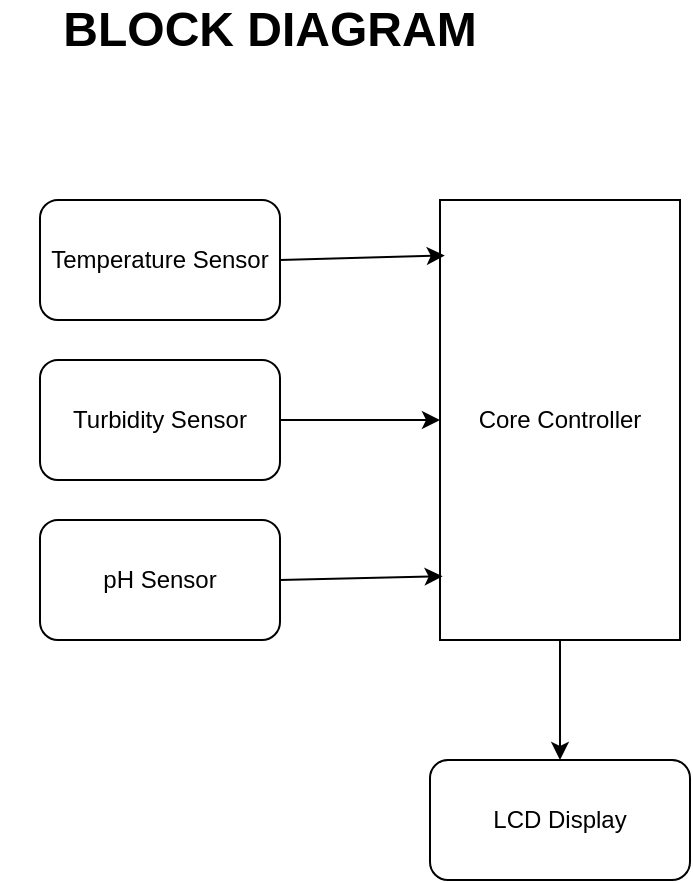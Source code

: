 <mxfile version="22.1.3" type="github">
  <diagram name="Page-1" id="FApHklBlUo-kACPFq9qZ">
    <mxGraphModel dx="794" dy="442" grid="1" gridSize="10" guides="1" tooltips="1" connect="1" arrows="1" fold="1" page="1" pageScale="1" pageWidth="827" pageHeight="1169" math="0" shadow="0">
      <root>
        <mxCell id="0" />
        <mxCell id="1" parent="0" />
        <mxCell id="6riaz5FinJItakDauUGX-1" value="Temperature Sensor" style="rounded=1;whiteSpace=wrap;html=1;" parent="1" vertex="1">
          <mxGeometry x="200" y="170" width="120" height="60" as="geometry" />
        </mxCell>
        <mxCell id="6riaz5FinJItakDauUGX-4" value="Turbidity Sensor" style="rounded=1;whiteSpace=wrap;html=1;" parent="1" vertex="1">
          <mxGeometry x="200" y="250" width="120" height="60" as="geometry" />
        </mxCell>
        <mxCell id="6riaz5FinJItakDauUGX-5" value="pH Sensor" style="rounded=1;whiteSpace=wrap;html=1;" parent="1" vertex="1">
          <mxGeometry x="200" y="330" width="120" height="60" as="geometry" />
        </mxCell>
        <mxCell id="6riaz5FinJItakDauUGX-7" value="LCD Display" style="rounded=1;whiteSpace=wrap;html=1;" parent="1" vertex="1">
          <mxGeometry x="395" y="450" width="130" height="60" as="geometry" />
        </mxCell>
        <mxCell id="6riaz5FinJItakDauUGX-25" style="edgeStyle=orthogonalEdgeStyle;rounded=0;orthogonalLoop=1;jettySize=auto;html=1;exitX=0.5;exitY=1;exitDx=0;exitDy=0;entryX=0.5;entryY=0;entryDx=0;entryDy=0;" parent="1" source="6riaz5FinJItakDauUGX-11" target="6riaz5FinJItakDauUGX-7" edge="1">
          <mxGeometry relative="1" as="geometry" />
        </mxCell>
        <mxCell id="6riaz5FinJItakDauUGX-11" value="Core Controller" style="rounded=0;whiteSpace=wrap;html=1;" parent="1" vertex="1">
          <mxGeometry x="400" y="170" width="120" height="220" as="geometry" />
        </mxCell>
        <mxCell id="6riaz5FinJItakDauUGX-29" value="" style="endArrow=classic;html=1;rounded=0;entryX=0.011;entryY=0.855;entryDx=0;entryDy=0;exitX=1;exitY=0.5;exitDx=0;exitDy=0;entryPerimeter=0;" parent="1" source="6riaz5FinJItakDauUGX-5" target="6riaz5FinJItakDauUGX-11" edge="1">
          <mxGeometry width="50" height="50" relative="1" as="geometry">
            <mxPoint x="320" y="368" as="sourcePoint" />
            <mxPoint x="402" y="310" as="targetPoint" />
          </mxGeometry>
        </mxCell>
        <mxCell id="6riaz5FinJItakDauUGX-30" value="" style="endArrow=classic;html=1;rounded=0;entryX=0.02;entryY=0.126;entryDx=0;entryDy=0;entryPerimeter=0;exitX=1;exitY=0.5;exitDx=0;exitDy=0;" parent="1" source="6riaz5FinJItakDauUGX-1" target="6riaz5FinJItakDauUGX-11" edge="1">
          <mxGeometry width="50" height="50" relative="1" as="geometry">
            <mxPoint x="313" y="218" as="sourcePoint" />
            <mxPoint x="395" y="160" as="targetPoint" />
          </mxGeometry>
        </mxCell>
        <mxCell id="6riaz5FinJItakDauUGX-32" value="" style="endArrow=classic;html=1;rounded=0;entryX=0;entryY=0.5;entryDx=0;entryDy=0;exitX=1;exitY=0.5;exitDx=0;exitDy=0;" parent="1" source="6riaz5FinJItakDauUGX-4" target="6riaz5FinJItakDauUGX-11" edge="1">
          <mxGeometry width="50" height="50" relative="1" as="geometry">
            <mxPoint x="320" y="298" as="sourcePoint" />
            <mxPoint x="402" y="240" as="targetPoint" />
          </mxGeometry>
        </mxCell>
        <mxCell id="6riaz5FinJItakDauUGX-36" value="&lt;b&gt;&lt;font style=&quot;font-size: 24px;&quot;&gt;BLOCK DIAGRAM&lt;/font&gt;&lt;/b&gt;" style="text;html=1;strokeColor=none;fillColor=none;align=center;verticalAlign=middle;whiteSpace=wrap;rounded=0;" parent="1" vertex="1">
          <mxGeometry x="180" y="70" width="270" height="30" as="geometry" />
        </mxCell>
      </root>
    </mxGraphModel>
  </diagram>
</mxfile>
